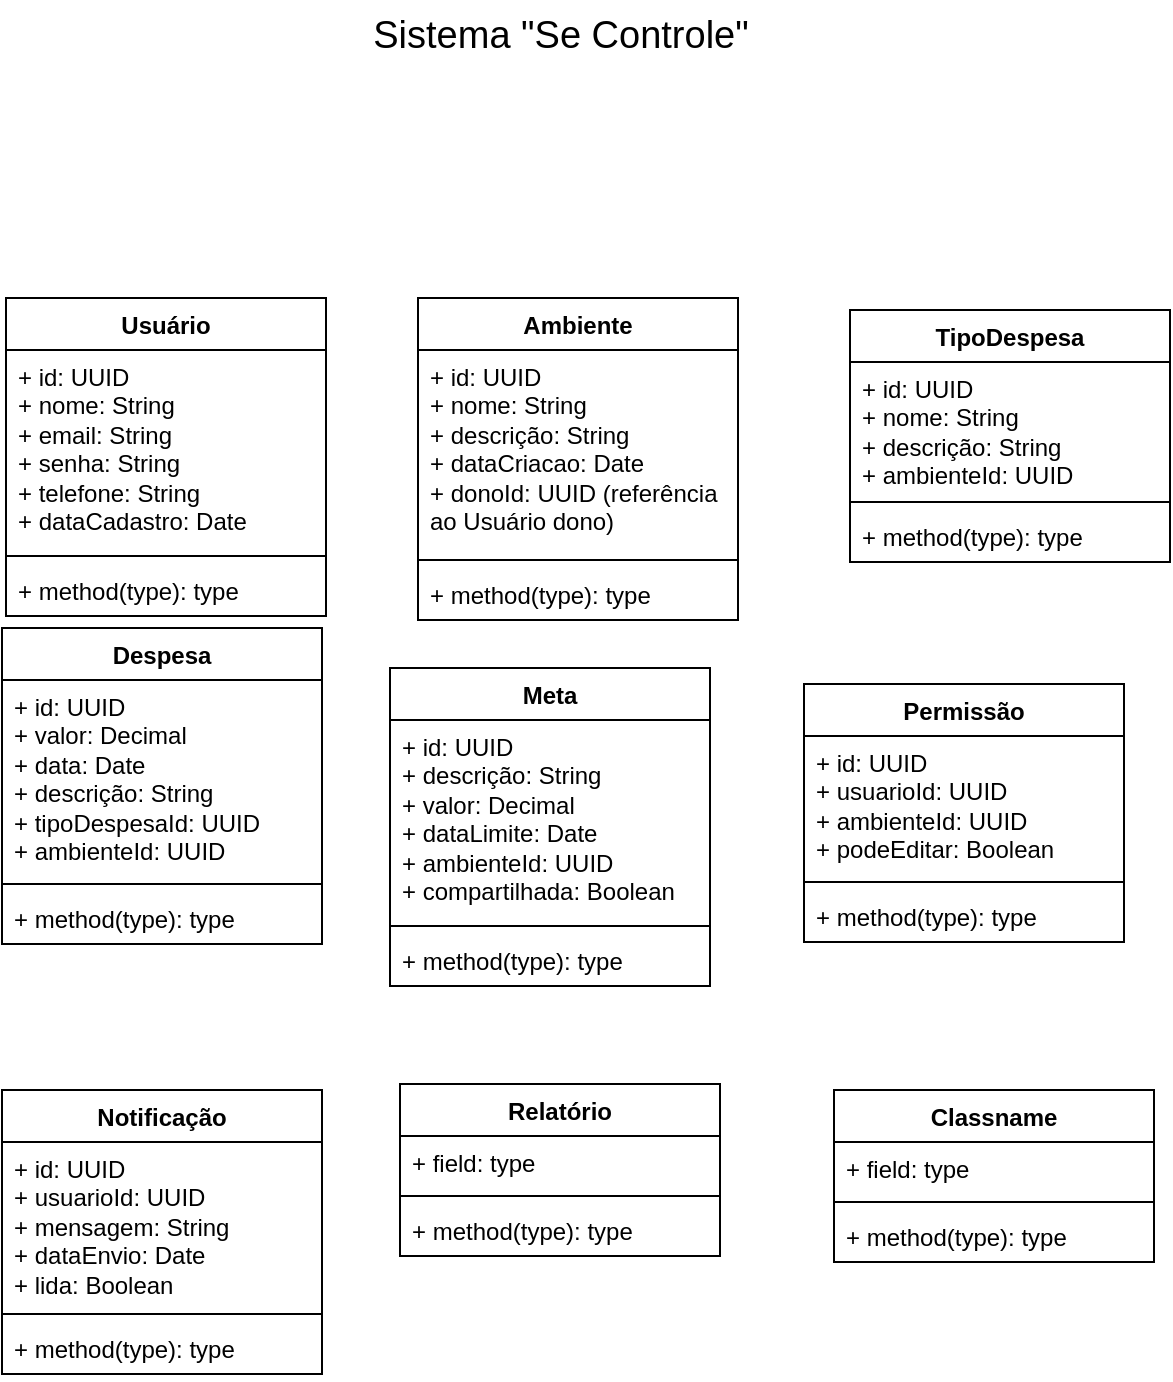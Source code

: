 <mxfile version="27.0.5">
  <diagram name="Página-1" id="8-zg-FutYgX1FDoIY-Lt">
    <mxGraphModel dx="1410" dy="825" grid="0" gridSize="10" guides="1" tooltips="1" connect="1" arrows="1" fold="1" page="1" pageScale="1" pageWidth="827" pageHeight="1169" background="#ffffff" math="0" shadow="0">
      <root>
        <mxCell id="0" />
        <mxCell id="1" parent="0" />
        <mxCell id="9RZHDo-6hjRNsBoWMsQF-8" value="&lt;font style=&quot;color: rgb(0, 0, 0); font-size: 19px;&quot;&gt;Sistema &quot;Se Controle&quot;&lt;/font&gt;" style="text;html=1;align=center;verticalAlign=middle;resizable=0;points=[];autosize=1;strokeColor=none;fillColor=none;" parent="1" vertex="1">
          <mxGeometry x="311" width="206" height="35" as="geometry" />
        </mxCell>
        <mxCell id="zcc9LRr5MqMrH8K2ugcq-5" value="Usuário" style="swimlane;fontStyle=1;align=center;verticalAlign=top;childLayout=stackLayout;horizontal=1;startSize=26;horizontalStack=0;resizeParent=1;resizeParentMax=0;resizeLast=0;collapsible=1;marginBottom=0;whiteSpace=wrap;html=1;fillColor=none;fontColor=#000000;strokeColor=#000000;" vertex="1" parent="1">
          <mxGeometry x="137" y="149" width="160" height="159" as="geometry" />
        </mxCell>
        <mxCell id="zcc9LRr5MqMrH8K2ugcq-6" value="&lt;font style=&quot;color: rgb(0, 0, 0);&quot;&gt;&lt;font style=&quot;color: rgb(0, 0, 0);&quot;&gt;+ &lt;/font&gt;&lt;span style=&quot;background-color: transparent;&quot;&gt;id: UUID&lt;/span&gt;&lt;/font&gt;&lt;div&gt;&lt;span style=&quot;background-color: transparent;&quot;&gt;&lt;font style=&quot;color: rgb(0, 0, 0);&quot;&gt;+ nome: String&lt;/font&gt;&lt;/span&gt;&lt;/div&gt;&lt;div&gt;&lt;span style=&quot;background-color: transparent; color: rgb(0, 0, 0);&quot;&gt;+ email: String&lt;/span&gt;&lt;/div&gt;&lt;div&gt;&lt;span style=&quot;background-color: transparent; color: rgb(0, 0, 0);&quot;&gt;+ senha: String&lt;/span&gt;&lt;/div&gt;&lt;div&gt;&lt;span style=&quot;background-color: transparent; color: rgb(0, 0, 0);&quot;&gt;+&amp;nbsp;&lt;/span&gt;&lt;span style=&quot;background-color: transparent; color: rgb(0, 0, 0);&quot;&gt;telefone: String&lt;/span&gt;&lt;/div&gt;&lt;div&gt;&lt;span style=&quot;background-color: transparent; color: rgb(0, 0, 0);&quot;&gt;+ dataCadastro: Date&lt;/span&gt;&lt;/div&gt;" style="text;strokeColor=none;fillColor=none;align=left;verticalAlign=top;spacingLeft=4;spacingRight=4;overflow=hidden;rotatable=0;points=[[0,0.5],[1,0.5]];portConstraint=eastwest;whiteSpace=wrap;html=1;fontColor=#000000;" vertex="1" parent="zcc9LRr5MqMrH8K2ugcq-5">
          <mxGeometry y="26" width="160" height="99" as="geometry" />
        </mxCell>
        <mxCell id="zcc9LRr5MqMrH8K2ugcq-7" value="" style="line;strokeWidth=1;fillColor=none;align=left;verticalAlign=middle;spacingTop=-1;spacingLeft=3;spacingRight=3;rotatable=0;labelPosition=right;points=[];portConstraint=eastwest;strokeColor=inherit;" vertex="1" parent="zcc9LRr5MqMrH8K2ugcq-5">
          <mxGeometry y="125" width="160" height="8" as="geometry" />
        </mxCell>
        <mxCell id="zcc9LRr5MqMrH8K2ugcq-8" value="+ method(type): type" style="text;strokeColor=none;fillColor=none;align=left;verticalAlign=top;spacingLeft=4;spacingRight=4;overflow=hidden;rotatable=0;points=[[0,0.5],[1,0.5]];portConstraint=eastwest;whiteSpace=wrap;html=1;fontColor=#000000;" vertex="1" parent="zcc9LRr5MqMrH8K2ugcq-5">
          <mxGeometry y="133" width="160" height="26" as="geometry" />
        </mxCell>
        <mxCell id="zcc9LRr5MqMrH8K2ugcq-9" value="Ambiente" style="swimlane;fontStyle=1;align=center;verticalAlign=top;childLayout=stackLayout;horizontal=1;startSize=26;horizontalStack=0;resizeParent=1;resizeParentMax=0;resizeLast=0;collapsible=1;marginBottom=0;whiteSpace=wrap;html=1;fillColor=none;fontColor=#000000;strokeColor=#000000;" vertex="1" parent="1">
          <mxGeometry x="343" y="149" width="160" height="161" as="geometry" />
        </mxCell>
        <mxCell id="zcc9LRr5MqMrH8K2ugcq-10" value="&lt;font style=&quot;color: rgb(0, 0, 0);&quot;&gt;+ &lt;span style=&quot;background-color: transparent;&quot;&gt;id: UUID&lt;/span&gt;&lt;/font&gt;&lt;div&gt;&lt;span style=&quot;background-color: transparent;&quot;&gt;&lt;font style=&quot;color: rgb(0, 0, 0);&quot;&gt;+ nome: String&lt;/font&gt;&lt;/span&gt;&lt;/div&gt;&lt;div&gt;&lt;span style=&quot;background-color: transparent;&quot;&gt;&lt;font style=&quot;color: rgb(0, 0, 0);&quot;&gt;+ descrição: String&lt;/font&gt;&lt;/span&gt;&lt;/div&gt;&lt;div&gt;&lt;span style=&quot;background-color: transparent;&quot;&gt;&lt;font style=&quot;color: rgb(0, 0, 0);&quot;&gt;+ dataCriacao: Date&lt;/font&gt;&lt;/span&gt;&lt;/div&gt;&lt;div&gt;&lt;span style=&quot;background-color: transparent;&quot;&gt;&lt;font style=&quot;color: rgb(0, 0, 0);&quot;&gt;+ donoId: UUID (referência ao Usuário dono)&lt;/font&gt;&lt;/span&gt;&lt;/div&gt;" style="text;strokeColor=none;fillColor=none;align=left;verticalAlign=top;spacingLeft=4;spacingRight=4;overflow=hidden;rotatable=0;points=[[0,0.5],[1,0.5]];portConstraint=eastwest;whiteSpace=wrap;html=1;fontColor=#000000;" vertex="1" parent="zcc9LRr5MqMrH8K2ugcq-9">
          <mxGeometry y="26" width="160" height="101" as="geometry" />
        </mxCell>
        <mxCell id="zcc9LRr5MqMrH8K2ugcq-11" value="" style="line;strokeWidth=1;fillColor=none;align=left;verticalAlign=middle;spacingTop=-1;spacingLeft=3;spacingRight=3;rotatable=0;labelPosition=right;points=[];portConstraint=eastwest;strokeColor=inherit;" vertex="1" parent="zcc9LRr5MqMrH8K2ugcq-9">
          <mxGeometry y="127" width="160" height="8" as="geometry" />
        </mxCell>
        <mxCell id="zcc9LRr5MqMrH8K2ugcq-12" value="+ method(type): type" style="text;strokeColor=none;fillColor=none;align=left;verticalAlign=top;spacingLeft=4;spacingRight=4;overflow=hidden;rotatable=0;points=[[0,0.5],[1,0.5]];portConstraint=eastwest;whiteSpace=wrap;html=1;fontColor=#000000;" vertex="1" parent="zcc9LRr5MqMrH8K2ugcq-9">
          <mxGeometry y="135" width="160" height="26" as="geometry" />
        </mxCell>
        <mxCell id="zcc9LRr5MqMrH8K2ugcq-13" value="&lt;font style=&quot;color: rgb(0, 0, 0);&quot;&gt;Meta&lt;/font&gt;" style="swimlane;fontStyle=1;align=center;verticalAlign=top;childLayout=stackLayout;horizontal=1;startSize=26;horizontalStack=0;resizeParent=1;resizeParentMax=0;resizeLast=0;collapsible=1;marginBottom=0;whiteSpace=wrap;html=1;fillColor=none;fontColor=#000000;strokeColor=#000000;" vertex="1" parent="1">
          <mxGeometry x="329" y="334" width="160" height="159" as="geometry" />
        </mxCell>
        <mxCell id="zcc9LRr5MqMrH8K2ugcq-14" value="&lt;span style=&quot;background-color: transparent;&quot;&gt;&lt;font style=&quot;color: rgb(0, 0, 0);&quot;&gt;+ id: UUID&lt;/font&gt;&lt;/span&gt;&lt;div&gt;&lt;span style=&quot;background-color: transparent;&quot;&gt;&lt;font style=&quot;color: rgb(0, 0, 0);&quot;&gt;+ descrição: String&lt;/font&gt;&lt;/span&gt;&lt;/div&gt;&lt;div&gt;&lt;span style=&quot;background-color: transparent;&quot;&gt;&lt;font style=&quot;color: rgb(0, 0, 0);&quot;&gt;+ valor: Decimal&lt;/font&gt;&lt;/span&gt;&lt;/div&gt;&lt;div&gt;&lt;span style=&quot;background-color: transparent;&quot;&gt;&lt;font style=&quot;color: rgb(0, 0, 0);&quot;&gt;+ dataLimite: Date&lt;/font&gt;&lt;/span&gt;&lt;/div&gt;&lt;div&gt;&lt;span style=&quot;background-color: transparent;&quot;&gt;&lt;font style=&quot;color: rgb(0, 0, 0);&quot;&gt;+ ambienteId: UUID&lt;/font&gt;&lt;/span&gt;&lt;/div&gt;&lt;div&gt;&lt;span style=&quot;background-color: transparent;&quot;&gt;&lt;font style=&quot;color: rgb(0, 0, 0);&quot;&gt;+ compartilhada: Boolean&lt;/font&gt;&lt;/span&gt;&lt;/div&gt;" style="text;strokeColor=none;fillColor=none;align=left;verticalAlign=top;spacingLeft=4;spacingRight=4;overflow=hidden;rotatable=0;points=[[0,0.5],[1,0.5]];portConstraint=eastwest;whiteSpace=wrap;html=1;fontColor=#000000;" vertex="1" parent="zcc9LRr5MqMrH8K2ugcq-13">
          <mxGeometry y="26" width="160" height="99" as="geometry" />
        </mxCell>
        <mxCell id="zcc9LRr5MqMrH8K2ugcq-15" value="" style="line;strokeWidth=1;fillColor=none;align=left;verticalAlign=middle;spacingTop=-1;spacingLeft=3;spacingRight=3;rotatable=0;labelPosition=right;points=[];portConstraint=eastwest;strokeColor=inherit;" vertex="1" parent="zcc9LRr5MqMrH8K2ugcq-13">
          <mxGeometry y="125" width="160" height="8" as="geometry" />
        </mxCell>
        <mxCell id="zcc9LRr5MqMrH8K2ugcq-16" value="+ method(type): type" style="text;strokeColor=none;fillColor=none;align=left;verticalAlign=top;spacingLeft=4;spacingRight=4;overflow=hidden;rotatable=0;points=[[0,0.5],[1,0.5]];portConstraint=eastwest;whiteSpace=wrap;html=1;fontColor=#000000;" vertex="1" parent="zcc9LRr5MqMrH8K2ugcq-13">
          <mxGeometry y="133" width="160" height="26" as="geometry" />
        </mxCell>
        <mxCell id="zcc9LRr5MqMrH8K2ugcq-17" value="&lt;font style=&quot;color: rgb(0, 0, 0);&quot;&gt;TipoDespesa&lt;/font&gt;" style="swimlane;fontStyle=1;align=center;verticalAlign=top;childLayout=stackLayout;horizontal=1;startSize=26;horizontalStack=0;resizeParent=1;resizeParentMax=0;resizeLast=0;collapsible=1;marginBottom=0;whiteSpace=wrap;html=1;fillColor=none;fontColor=#000000;strokeColor=#000000;" vertex="1" parent="1">
          <mxGeometry x="559" y="155" width="160" height="126" as="geometry">
            <mxRectangle x="559" y="155" width="105" height="26" as="alternateBounds" />
          </mxGeometry>
        </mxCell>
        <mxCell id="zcc9LRr5MqMrH8K2ugcq-18" value="&lt;font style=&quot;color: rgb(0, 0, 0);&quot;&gt;+ &lt;span style=&quot;background-color: transparent;&quot;&gt;id: UUID&lt;/span&gt;&lt;/font&gt;&lt;div&gt;&lt;span style=&quot;background-color: transparent;&quot;&gt;&lt;font style=&quot;color: rgb(0, 0, 0);&quot;&gt;+ nome: String&lt;/font&gt;&lt;/span&gt;&lt;/div&gt;&lt;div&gt;&lt;span style=&quot;background-color: transparent;&quot;&gt;&lt;font style=&quot;color: rgb(0, 0, 0);&quot;&gt;+ descrição: String&lt;/font&gt;&lt;/span&gt;&lt;/div&gt;&lt;div&gt;&lt;span style=&quot;background-color: transparent;&quot;&gt;&lt;font style=&quot;color: rgb(0, 0, 0);&quot;&gt;+ ambienteId: UUID&lt;/font&gt;&lt;/span&gt;&lt;/div&gt;" style="text;strokeColor=none;fillColor=none;align=left;verticalAlign=top;spacingLeft=4;spacingRight=4;overflow=hidden;rotatable=0;points=[[0,0.5],[1,0.5]];portConstraint=eastwest;whiteSpace=wrap;html=1;fontColor=#000000;" vertex="1" parent="zcc9LRr5MqMrH8K2ugcq-17">
          <mxGeometry y="26" width="160" height="66" as="geometry" />
        </mxCell>
        <mxCell id="zcc9LRr5MqMrH8K2ugcq-19" value="" style="line;strokeWidth=1;fillColor=none;align=left;verticalAlign=middle;spacingTop=-1;spacingLeft=3;spacingRight=3;rotatable=0;labelPosition=right;points=[];portConstraint=eastwest;strokeColor=inherit;" vertex="1" parent="zcc9LRr5MqMrH8K2ugcq-17">
          <mxGeometry y="92" width="160" height="8" as="geometry" />
        </mxCell>
        <mxCell id="zcc9LRr5MqMrH8K2ugcq-20" value="+ method(type): type" style="text;strokeColor=none;fillColor=none;align=left;verticalAlign=top;spacingLeft=4;spacingRight=4;overflow=hidden;rotatable=0;points=[[0,0.5],[1,0.5]];portConstraint=eastwest;whiteSpace=wrap;html=1;fontColor=#000000;" vertex="1" parent="zcc9LRr5MqMrH8K2ugcq-17">
          <mxGeometry y="100" width="160" height="26" as="geometry" />
        </mxCell>
        <mxCell id="zcc9LRr5MqMrH8K2ugcq-25" value="&lt;font&gt;Permissão&lt;/font&gt;" style="swimlane;fontStyle=1;align=center;verticalAlign=top;childLayout=stackLayout;horizontal=1;startSize=26;horizontalStack=0;resizeParent=1;resizeParentMax=0;resizeLast=0;collapsible=1;marginBottom=0;whiteSpace=wrap;html=1;fillColor=none;fontColor=#000000;strokeColor=#000000;" vertex="1" parent="1">
          <mxGeometry x="536" y="342" width="160" height="129" as="geometry" />
        </mxCell>
        <mxCell id="zcc9LRr5MqMrH8K2ugcq-26" value="&lt;span style=&quot;background-color: transparent;&quot;&gt;&lt;font style=&quot;color: rgb(0, 0, 0);&quot;&gt;+ id: UUID&lt;/font&gt;&lt;/span&gt;&lt;div&gt;&lt;span style=&quot;background-color: transparent;&quot;&gt;&lt;font style=&quot;color: rgb(0, 0, 0);&quot;&gt;+ usuarioId: UUID&lt;/font&gt;&lt;/span&gt;&lt;/div&gt;&lt;div&gt;&lt;span style=&quot;background-color: transparent;&quot;&gt;&lt;font style=&quot;color: rgb(0, 0, 0);&quot;&gt;+ ambienteId: UUID&lt;/font&gt;&lt;/span&gt;&lt;/div&gt;&lt;div&gt;&lt;span style=&quot;background-color: transparent;&quot;&gt;&lt;font style=&quot;color: rgb(0, 0, 0);&quot;&gt;+ podeEditar: Boolean&lt;/font&gt;&lt;/span&gt;&lt;/div&gt;" style="text;strokeColor=none;fillColor=none;align=left;verticalAlign=top;spacingLeft=4;spacingRight=4;overflow=hidden;rotatable=0;points=[[0,0.5],[1,0.5]];portConstraint=eastwest;whiteSpace=wrap;html=1;fontColor=#000000;" vertex="1" parent="zcc9LRr5MqMrH8K2ugcq-25">
          <mxGeometry y="26" width="160" height="69" as="geometry" />
        </mxCell>
        <mxCell id="zcc9LRr5MqMrH8K2ugcq-27" value="" style="line;strokeWidth=1;fillColor=none;align=left;verticalAlign=middle;spacingTop=-1;spacingLeft=3;spacingRight=3;rotatable=0;labelPosition=right;points=[];portConstraint=eastwest;strokeColor=inherit;" vertex="1" parent="zcc9LRr5MqMrH8K2ugcq-25">
          <mxGeometry y="95" width="160" height="8" as="geometry" />
        </mxCell>
        <mxCell id="zcc9LRr5MqMrH8K2ugcq-28" value="+ method(type): type" style="text;strokeColor=none;fillColor=none;align=left;verticalAlign=top;spacingLeft=4;spacingRight=4;overflow=hidden;rotatable=0;points=[[0,0.5],[1,0.5]];portConstraint=eastwest;whiteSpace=wrap;html=1;fontColor=#000000;" vertex="1" parent="zcc9LRr5MqMrH8K2ugcq-25">
          <mxGeometry y="103" width="160" height="26" as="geometry" />
        </mxCell>
        <mxCell id="zcc9LRr5MqMrH8K2ugcq-29" value="&lt;font style=&quot;color: rgb(0, 0, 0);&quot;&gt;Notificação&lt;/font&gt;" style="swimlane;fontStyle=1;align=center;verticalAlign=top;childLayout=stackLayout;horizontal=1;startSize=26;horizontalStack=0;resizeParent=1;resizeParentMax=0;resizeLast=0;collapsible=1;marginBottom=0;whiteSpace=wrap;html=1;fillColor=none;fontColor=#000000;strokeColor=#000000;" vertex="1" parent="1">
          <mxGeometry x="135" y="545" width="160" height="142" as="geometry" />
        </mxCell>
        <mxCell id="zcc9LRr5MqMrH8K2ugcq-30" value="&lt;span style=&quot;background-color: transparent;&quot;&gt;&lt;font style=&quot;color: rgb(0, 0, 0);&quot;&gt;+ id: UUID&lt;/font&gt;&lt;/span&gt;&lt;div&gt;&lt;span style=&quot;background-color: transparent;&quot;&gt;&lt;font style=&quot;color: rgb(0, 0, 0);&quot;&gt;+ usuarioId: UUID&lt;/font&gt;&lt;/span&gt;&lt;/div&gt;&lt;div&gt;&lt;span style=&quot;background-color: transparent;&quot;&gt;&lt;font style=&quot;color: rgb(0, 0, 0);&quot;&gt;+ mensagem: String&lt;/font&gt;&lt;/span&gt;&lt;/div&gt;&lt;div&gt;&lt;span style=&quot;background-color: transparent;&quot;&gt;&lt;font style=&quot;color: rgb(0, 0, 0);&quot;&gt;+ dataEnvio: Date&lt;/font&gt;&lt;/span&gt;&lt;/div&gt;&lt;div&gt;&lt;span style=&quot;background-color: transparent;&quot;&gt;&lt;font style=&quot;color: rgb(0, 0, 0);&quot;&gt;+ lida: Boolean&lt;/font&gt;&lt;/span&gt;&lt;/div&gt;" style="text;strokeColor=none;fillColor=none;align=left;verticalAlign=top;spacingLeft=4;spacingRight=4;overflow=hidden;rotatable=0;points=[[0,0.5],[1,0.5]];portConstraint=eastwest;whiteSpace=wrap;html=1;fontColor=#000000;" vertex="1" parent="zcc9LRr5MqMrH8K2ugcq-29">
          <mxGeometry y="26" width="160" height="82" as="geometry" />
        </mxCell>
        <mxCell id="zcc9LRr5MqMrH8K2ugcq-31" value="" style="line;strokeWidth=1;fillColor=none;align=left;verticalAlign=middle;spacingTop=-1;spacingLeft=3;spacingRight=3;rotatable=0;labelPosition=right;points=[];portConstraint=eastwest;strokeColor=inherit;" vertex="1" parent="zcc9LRr5MqMrH8K2ugcq-29">
          <mxGeometry y="108" width="160" height="8" as="geometry" />
        </mxCell>
        <mxCell id="zcc9LRr5MqMrH8K2ugcq-32" value="+ method(type): type" style="text;strokeColor=none;fillColor=none;align=left;verticalAlign=top;spacingLeft=4;spacingRight=4;overflow=hidden;rotatable=0;points=[[0,0.5],[1,0.5]];portConstraint=eastwest;whiteSpace=wrap;html=1;fontColor=#000000;" vertex="1" parent="zcc9LRr5MqMrH8K2ugcq-29">
          <mxGeometry y="116" width="160" height="26" as="geometry" />
        </mxCell>
        <mxCell id="zcc9LRr5MqMrH8K2ugcq-33" value="Classname" style="swimlane;fontStyle=1;align=center;verticalAlign=top;childLayout=stackLayout;horizontal=1;startSize=26;horizontalStack=0;resizeParent=1;resizeParentMax=0;resizeLast=0;collapsible=1;marginBottom=0;whiteSpace=wrap;html=1;fillColor=none;fontColor=#000000;strokeColor=#000000;" vertex="1" parent="1">
          <mxGeometry x="551" y="545" width="160" height="86" as="geometry" />
        </mxCell>
        <mxCell id="zcc9LRr5MqMrH8K2ugcq-34" value="+ field: type" style="text;strokeColor=none;fillColor=none;align=left;verticalAlign=top;spacingLeft=4;spacingRight=4;overflow=hidden;rotatable=0;points=[[0,0.5],[1,0.5]];portConstraint=eastwest;whiteSpace=wrap;html=1;fontColor=#000000;" vertex="1" parent="zcc9LRr5MqMrH8K2ugcq-33">
          <mxGeometry y="26" width="160" height="26" as="geometry" />
        </mxCell>
        <mxCell id="zcc9LRr5MqMrH8K2ugcq-35" value="" style="line;strokeWidth=1;fillColor=none;align=left;verticalAlign=middle;spacingTop=-1;spacingLeft=3;spacingRight=3;rotatable=0;labelPosition=right;points=[];portConstraint=eastwest;strokeColor=inherit;" vertex="1" parent="zcc9LRr5MqMrH8K2ugcq-33">
          <mxGeometry y="52" width="160" height="8" as="geometry" />
        </mxCell>
        <mxCell id="zcc9LRr5MqMrH8K2ugcq-36" value="+ method(type): type" style="text;strokeColor=none;fillColor=none;align=left;verticalAlign=top;spacingLeft=4;spacingRight=4;overflow=hidden;rotatable=0;points=[[0,0.5],[1,0.5]];portConstraint=eastwest;whiteSpace=wrap;html=1;fontColor=#000000;" vertex="1" parent="zcc9LRr5MqMrH8K2ugcq-33">
          <mxGeometry y="60" width="160" height="26" as="geometry" />
        </mxCell>
        <mxCell id="zcc9LRr5MqMrH8K2ugcq-37" value="&lt;font style=&quot;color: rgb(0, 0, 0);&quot;&gt;Despesa&lt;/font&gt;" style="swimlane;fontStyle=1;align=center;verticalAlign=top;childLayout=stackLayout;horizontal=1;startSize=26;horizontalStack=0;resizeParent=1;resizeParentMax=0;resizeLast=0;collapsible=1;marginBottom=0;whiteSpace=wrap;html=1;fillColor=none;fontColor=#000000;strokeColor=#000000;" vertex="1" parent="1">
          <mxGeometry x="135" y="314" width="160" height="158" as="geometry" />
        </mxCell>
        <mxCell id="zcc9LRr5MqMrH8K2ugcq-38" value="&lt;span style=&quot;background-color: transparent;&quot;&gt;&lt;font style=&quot;color: light-dark(rgb(0, 0, 0), rgb(0, 0, 0));&quot;&gt;+ id: UUID&lt;/font&gt;&lt;/span&gt;&lt;div&gt;&lt;span style=&quot;background-color: transparent;&quot;&gt;&lt;font style=&quot;color: light-dark(rgb(0, 0, 0), rgb(0, 0, 0));&quot;&gt;+ valor: Decimal&lt;/font&gt;&lt;/span&gt;&lt;/div&gt;&lt;div&gt;&lt;span style=&quot;background-color: transparent;&quot;&gt;&lt;font style=&quot;color: light-dark(rgb(0, 0, 0), rgb(0, 0, 0));&quot;&gt;+ data: Date&lt;/font&gt;&lt;/span&gt;&lt;/div&gt;&lt;div&gt;&lt;span style=&quot;background-color: transparent;&quot;&gt;&lt;font style=&quot;color: light-dark(rgb(0, 0, 0), rgb(0, 0, 0));&quot;&gt;+ descrição: String&lt;/font&gt;&lt;/span&gt;&lt;/div&gt;&lt;div&gt;&lt;span style=&quot;background-color: transparent;&quot;&gt;&lt;font style=&quot;color: light-dark(rgb(0, 0, 0), rgb(0, 0, 0));&quot;&gt;+ tipoDespesaId: UUID&lt;/font&gt;&lt;/span&gt;&lt;/div&gt;&lt;div&gt;&lt;span style=&quot;background-color: transparent;&quot;&gt;&lt;font style=&quot;color: light-dark(rgb(0, 0, 0), rgb(0, 0, 0));&quot;&gt;+ ambienteId: UUID&lt;/font&gt;&lt;/span&gt;&lt;/div&gt;" style="text;strokeColor=none;fillColor=none;align=left;verticalAlign=top;spacingLeft=4;spacingRight=4;overflow=hidden;rotatable=0;points=[[0,0.5],[1,0.5]];portConstraint=eastwest;whiteSpace=wrap;html=1;fontColor=#000000;" vertex="1" parent="zcc9LRr5MqMrH8K2ugcq-37">
          <mxGeometry y="26" width="160" height="98" as="geometry" />
        </mxCell>
        <mxCell id="zcc9LRr5MqMrH8K2ugcq-39" value="" style="line;strokeWidth=1;fillColor=none;align=left;verticalAlign=middle;spacingTop=-1;spacingLeft=3;spacingRight=3;rotatable=0;labelPosition=right;points=[];portConstraint=eastwest;strokeColor=inherit;" vertex="1" parent="zcc9LRr5MqMrH8K2ugcq-37">
          <mxGeometry y="124" width="160" height="8" as="geometry" />
        </mxCell>
        <mxCell id="zcc9LRr5MqMrH8K2ugcq-40" value="+ method(type): type" style="text;strokeColor=none;fillColor=none;align=left;verticalAlign=top;spacingLeft=4;spacingRight=4;overflow=hidden;rotatable=0;points=[[0,0.5],[1,0.5]];portConstraint=eastwest;whiteSpace=wrap;html=1;fontColor=#000000;" vertex="1" parent="zcc9LRr5MqMrH8K2ugcq-37">
          <mxGeometry y="132" width="160" height="26" as="geometry" />
        </mxCell>
        <mxCell id="zcc9LRr5MqMrH8K2ugcq-41" value="&lt;font style=&quot;color: rgb(0, 0, 0);&quot;&gt;Relatório&lt;/font&gt;" style="swimlane;fontStyle=1;align=center;verticalAlign=top;childLayout=stackLayout;horizontal=1;startSize=26;horizontalStack=0;resizeParent=1;resizeParentMax=0;resizeLast=0;collapsible=1;marginBottom=0;whiteSpace=wrap;html=1;fillColor=none;fontColor=#000000;strokeColor=#000000;" vertex="1" parent="1">
          <mxGeometry x="334" y="542" width="160" height="86" as="geometry" />
        </mxCell>
        <mxCell id="zcc9LRr5MqMrH8K2ugcq-42" value="+ field: type" style="text;strokeColor=none;fillColor=none;align=left;verticalAlign=top;spacingLeft=4;spacingRight=4;overflow=hidden;rotatable=0;points=[[0,0.5],[1,0.5]];portConstraint=eastwest;whiteSpace=wrap;html=1;fontColor=#000000;" vertex="1" parent="zcc9LRr5MqMrH8K2ugcq-41">
          <mxGeometry y="26" width="160" height="26" as="geometry" />
        </mxCell>
        <mxCell id="zcc9LRr5MqMrH8K2ugcq-43" value="" style="line;strokeWidth=1;fillColor=none;align=left;verticalAlign=middle;spacingTop=-1;spacingLeft=3;spacingRight=3;rotatable=0;labelPosition=right;points=[];portConstraint=eastwest;strokeColor=inherit;" vertex="1" parent="zcc9LRr5MqMrH8K2ugcq-41">
          <mxGeometry y="52" width="160" height="8" as="geometry" />
        </mxCell>
        <mxCell id="zcc9LRr5MqMrH8K2ugcq-44" value="+ method(type): type" style="text;strokeColor=none;fillColor=none;align=left;verticalAlign=top;spacingLeft=4;spacingRight=4;overflow=hidden;rotatable=0;points=[[0,0.5],[1,0.5]];portConstraint=eastwest;whiteSpace=wrap;html=1;fontColor=#000000;" vertex="1" parent="zcc9LRr5MqMrH8K2ugcq-41">
          <mxGeometry y="60" width="160" height="26" as="geometry" />
        </mxCell>
      </root>
    </mxGraphModel>
  </diagram>
</mxfile>
